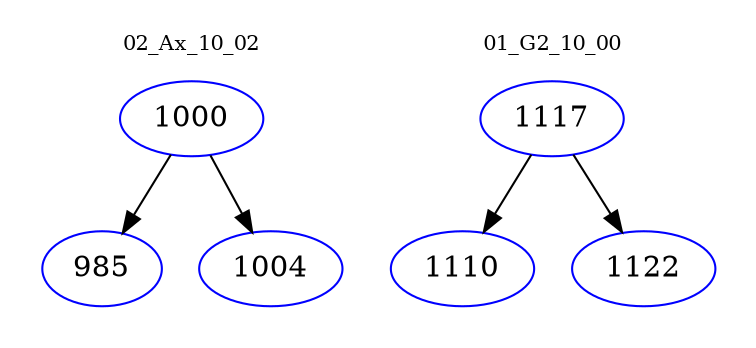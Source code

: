 digraph{
subgraph cluster_0 {
color = white
label = "02_Ax_10_02";
fontsize=10;
T0_1000 [label="1000", color="blue"]
T0_1000 -> T0_985 [color="black"]
T0_985 [label="985", color="blue"]
T0_1000 -> T0_1004 [color="black"]
T0_1004 [label="1004", color="blue"]
}
subgraph cluster_1 {
color = white
label = "01_G2_10_00";
fontsize=10;
T1_1117 [label="1117", color="blue"]
T1_1117 -> T1_1110 [color="black"]
T1_1110 [label="1110", color="blue"]
T1_1117 -> T1_1122 [color="black"]
T1_1122 [label="1122", color="blue"]
}
}
